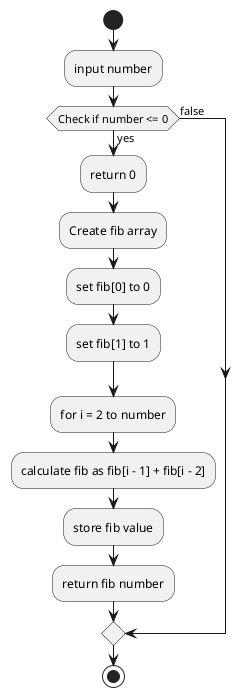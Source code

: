 @startuml
'https://plantuml.com/activity-diagram-beta

start
:input number;
if (Check if number <= 0) then (yes)
  :return 0;
  :Create fib array;
  :set fib[0] to 0;
  :set fib[1] to 1;
  :for i = 2 to number;
  :calculate fib as fib[i - 1] + fib[i - 2];
  :store fib value;
  :return fib number;
else (false)
endif

stop

@enduml

